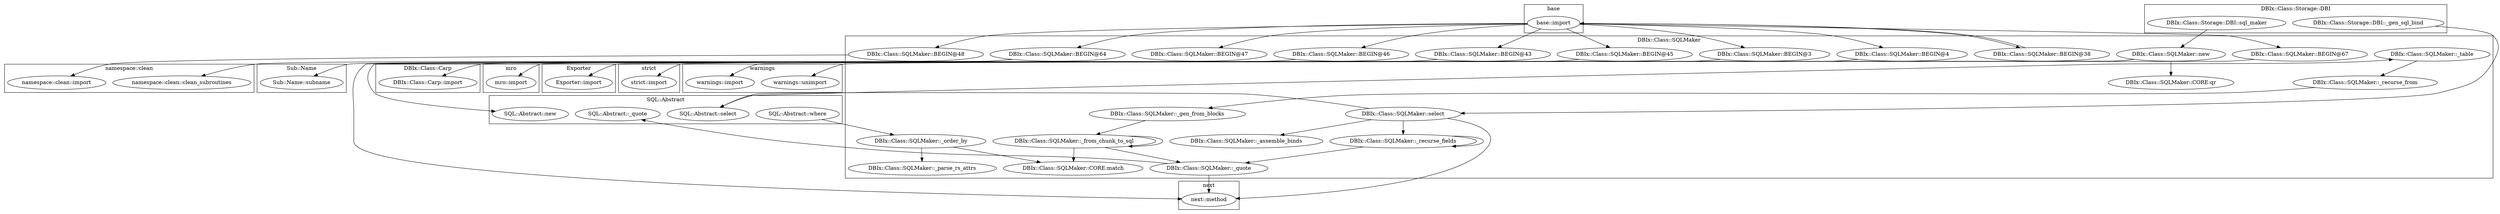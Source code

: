 digraph {
graph [overlap=false]
subgraph cluster_DBIx_Class_SQLMaker {
	label="DBIx::Class::SQLMaker";
	"DBIx::Class::SQLMaker::BEGIN@48";
	"DBIx::Class::SQLMaker::_recurse_from";
	"DBIx::Class::SQLMaker::BEGIN@64";
	"DBIx::Class::SQLMaker::new";
	"DBIx::Class::SQLMaker::_table";
	"DBIx::Class::SQLMaker::BEGIN@38";
	"DBIx::Class::SQLMaker::BEGIN@46";
	"DBIx::Class::SQLMaker::BEGIN@43";
	"DBIx::Class::SQLMaker::BEGIN@45";
	"DBIx::Class::SQLMaker::select";
	"DBIx::Class::SQLMaker::_parse_rs_attrs";
	"DBIx::Class::SQLMaker::BEGIN@3";
	"DBIx::Class::SQLMaker::BEGIN@47";
	"DBIx::Class::SQLMaker::_quote";
	"DBIx::Class::SQLMaker::BEGIN@67";
	"DBIx::Class::SQLMaker::CORE:qr";
	"DBIx::Class::SQLMaker::BEGIN@4";
	"DBIx::Class::SQLMaker::_gen_from_blocks";
	"DBIx::Class::SQLMaker::_from_chunk_to_sql";
	"DBIx::Class::SQLMaker::_order_by";
	"DBIx::Class::SQLMaker::_assemble_binds";
	"DBIx::Class::SQLMaker::_recurse_fields";
	"DBIx::Class::SQLMaker::CORE:match";
}
subgraph cluster_base {
	label="base";
	"base::import";
}
subgraph cluster_warnings {
	label="warnings";
	"warnings::unimport";
	"warnings::import";
}
subgraph cluster_strict {
	label="strict";
	"strict::import";
}
subgraph cluster_DBIx_Class_Carp {
	label="DBIx::Class::Carp";
	"DBIx::Class::Carp::import";
}
subgraph cluster_Exporter {
	label="Exporter";
	"Exporter::import";
}
subgraph cluster_mro {
	label="mro";
	"mro::import";
}
subgraph cluster_next {
	label="next";
	"next::method";
}
subgraph cluster_SQL_Abstract {
	label="SQL::Abstract";
	"SQL::Abstract::_quote";
	"SQL::Abstract::new";
	"SQL::Abstract::where";
	"SQL::Abstract::select";
}
subgraph cluster_Sub_Name {
	label="Sub::Name";
	"Sub::Name::subname";
}
subgraph cluster_DBIx_Class_Storage_DBI {
	label="DBIx::Class::Storage::DBI";
	"DBIx::Class::Storage::DBI::sql_maker";
	"DBIx::Class::Storage::DBI::_gen_sql_bind";
}
subgraph cluster_namespace_clean {
	label="namespace::clean";
	"namespace::clean::import";
	"namespace::clean::clean_subroutines";
}
"DBIx::Class::SQLMaker::new" -> "SQL::Abstract::new";
"base::import" -> "DBIx::Class::SQLMaker::BEGIN@43";
"DBIx::Class::SQLMaker::_order_by" -> "DBIx::Class::SQLMaker::_parse_rs_attrs";
"DBIx::Class::SQLMaker::_recurse_from" -> "DBIx::Class::SQLMaker::_gen_from_blocks";
"DBIx::Class::SQLMaker::BEGIN@45" -> "Exporter::import";
"DBIx::Class::SQLMaker::BEGIN@67" -> "warnings::unimport";
"DBIx::Class::SQLMaker::BEGIN@64" -> "namespace::clean::clean_subroutines";
"DBIx::Class::SQLMaker::select" -> "DBIx::Class::SQLMaker::_assemble_binds";
"DBIx::Class::SQLMaker::select" -> "SQL::Abstract::select";
"SQL::Abstract::select" -> "DBIx::Class::SQLMaker::_table";
"DBIx::Class::SQLMaker::BEGIN@64" -> "Sub::Name::subname";
"DBIx::Class::SQLMaker::_quote" -> "SQL::Abstract::_quote";
"SQL::Abstract::where" -> "DBIx::Class::SQLMaker::_order_by";
"base::import" -> "DBIx::Class::SQLMaker::BEGIN@48";
"DBIx::Class::SQLMaker::_table" -> "DBIx::Class::SQLMaker::_recurse_from";
"DBIx::Class::Storage::DBI::sql_maker" -> "DBIx::Class::SQLMaker::new";
"base::import" -> "DBIx::Class::SQLMaker::BEGIN@46";
"DBIx::Class::SQLMaker::BEGIN@46" -> "DBIx::Class::Carp::import";
"DBIx::Class::SQLMaker::_recurse_fields" -> "DBIx::Class::SQLMaker::_quote";
"DBIx::Class::SQLMaker::_from_chunk_to_sql" -> "DBIx::Class::SQLMaker::_quote";
"DBIx::Class::SQLMaker::new" -> "DBIx::Class::SQLMaker::CORE:qr";
"base::import" -> "DBIx::Class::SQLMaker::BEGIN@64";
"DBIx::Class::SQLMaker::BEGIN@38" -> "base::import";
"base::import" -> "DBIx::Class::SQLMaker::BEGIN@38";
"DBIx::Class::SQLMaker::BEGIN@4" -> "warnings::import";
"DBIx::Class::SQLMaker::BEGIN@43" -> "mro::import";
"DBIx::Class::SQLMaker::_gen_from_blocks" -> "DBIx::Class::SQLMaker::_from_chunk_to_sql";
"DBIx::Class::SQLMaker::_from_chunk_to_sql" -> "DBIx::Class::SQLMaker::_from_chunk_to_sql";
"DBIx::Class::SQLMaker::select" -> "DBIx::Class::SQLMaker::_recurse_fields";
"DBIx::Class::SQLMaker::_recurse_fields" -> "DBIx::Class::SQLMaker::_recurse_fields";
"DBIx::Class::SQLMaker::_order_by" -> "DBIx::Class::SQLMaker::CORE:match";
"DBIx::Class::SQLMaker::_from_chunk_to_sql" -> "DBIx::Class::SQLMaker::CORE:match";
"DBIx::Class::SQLMaker::select" -> "next::method";
"DBIx::Class::SQLMaker::_quote" -> "next::method";
"DBIx::Class::SQLMaker::new" -> "next::method";
"DBIx::Class::Storage::DBI::_gen_sql_bind" -> "DBIx::Class::SQLMaker::select";
"base::import" -> "DBIx::Class::SQLMaker::BEGIN@45";
"base::import" -> "DBIx::Class::SQLMaker::BEGIN@3";
"base::import" -> "DBIx::Class::SQLMaker::BEGIN@67";
"base::import" -> "DBIx::Class::SQLMaker::BEGIN@47";
"base::import" -> "DBIx::Class::SQLMaker::BEGIN@4";
"DBIx::Class::SQLMaker::BEGIN@48" -> "namespace::clean::import";
"DBIx::Class::SQLMaker::BEGIN@3" -> "strict::import";
}
